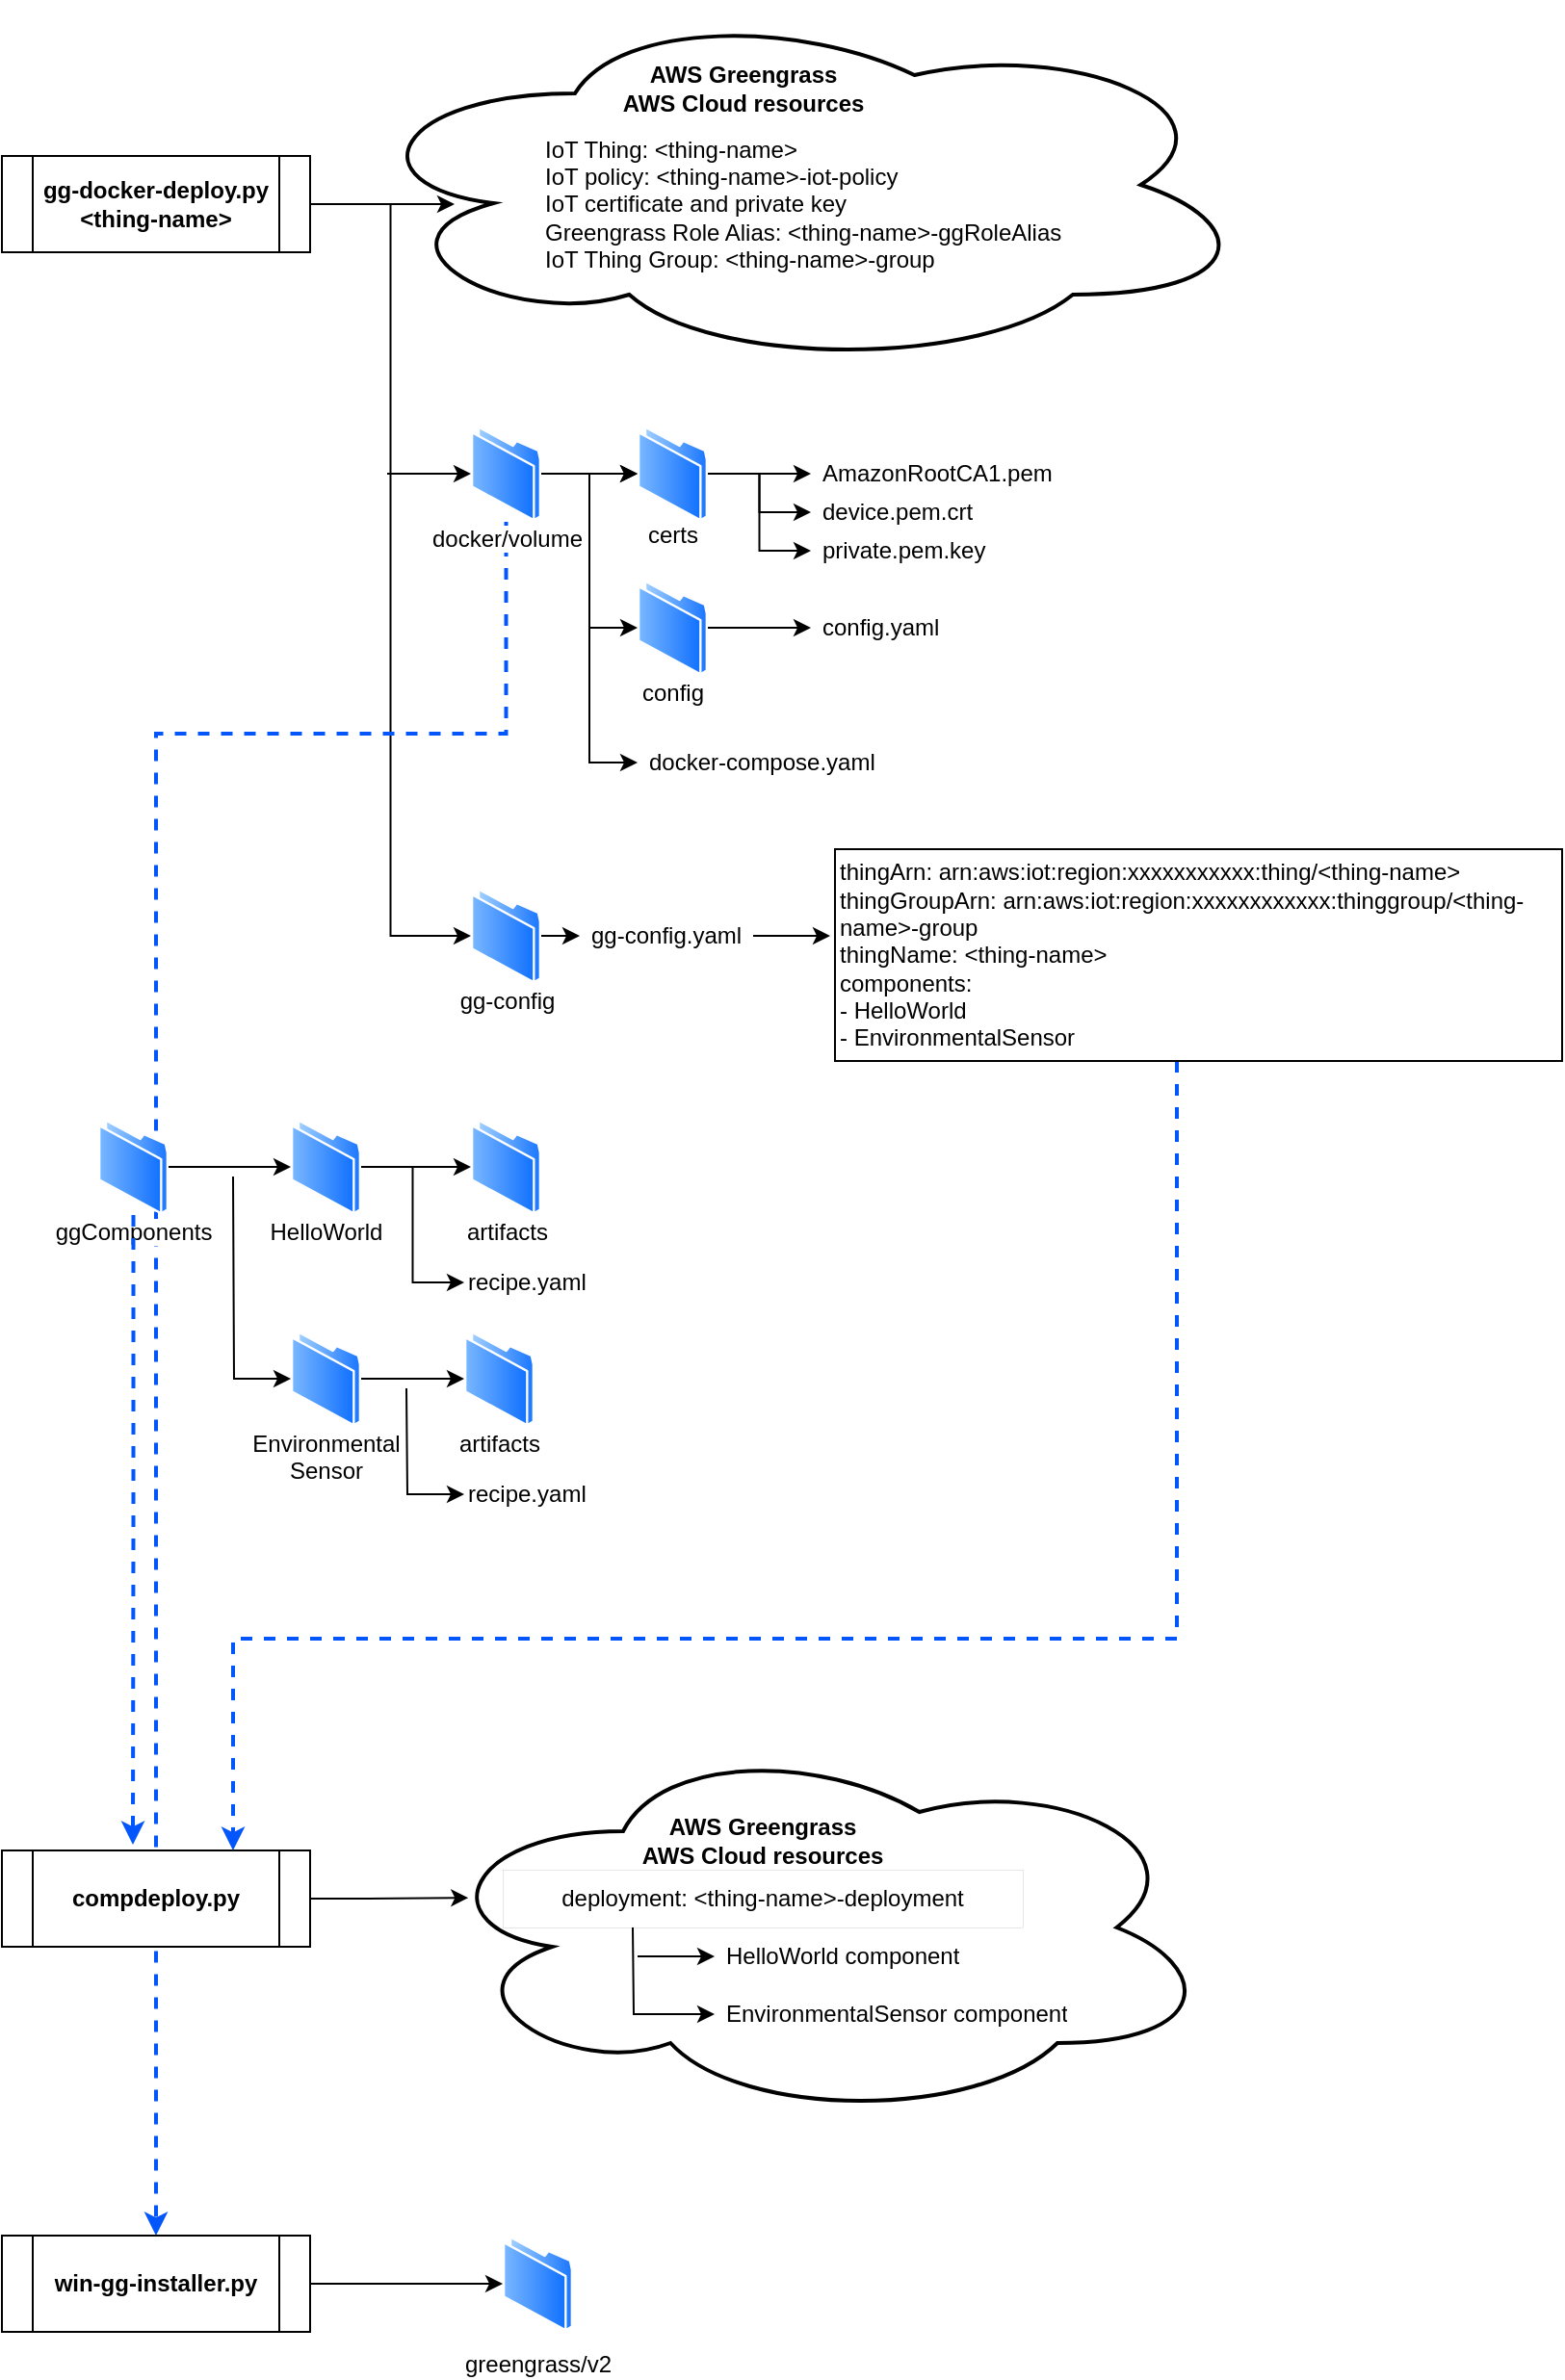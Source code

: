 <mxfile version="22.1.2" type="device">
  <diagram name="Page-1" id="dJvPkJ3aBwSKKIN_yhvv">
    <mxGraphModel dx="1108" dy="791" grid="1" gridSize="10" guides="1" tooltips="1" connect="1" arrows="1" fold="1" page="1" pageScale="1" pageWidth="850" pageHeight="1100" math="0" shadow="0">
      <root>
        <mxCell id="0" />
        <mxCell id="1" parent="0" />
        <mxCell id="PnWVxTnbmwIbQfKQJycc-25" style="edgeStyle=orthogonalEdgeStyle;rounded=0;orthogonalLoop=1;jettySize=auto;html=1;entryX=0;entryY=0.5;entryDx=0;entryDy=0;" edge="1" parent="1" source="PnWVxTnbmwIbQfKQJycc-1" target="PnWVxTnbmwIbQfKQJycc-24">
          <mxGeometry relative="1" as="geometry" />
        </mxCell>
        <mxCell id="PnWVxTnbmwIbQfKQJycc-1" value="&lt;b&gt;gg-docker-deploy.py&lt;br&gt;&amp;lt;thing-name&amp;gt;&lt;/b&gt;" style="shape=process;whiteSpace=wrap;html=1;backgroundOutline=1;" vertex="1" parent="1">
          <mxGeometry x="30" y="100" width="160" height="50" as="geometry" />
        </mxCell>
        <mxCell id="PnWVxTnbmwIbQfKQJycc-6" style="edgeStyle=orthogonalEdgeStyle;rounded=0;orthogonalLoop=1;jettySize=auto;html=1;exitX=1;exitY=0.5;exitDx=0;exitDy=0;" edge="1" parent="1" source="PnWVxTnbmwIbQfKQJycc-1">
          <mxGeometry relative="1" as="geometry">
            <mxPoint x="265" y="125" as="targetPoint" />
          </mxGeometry>
        </mxCell>
        <mxCell id="PnWVxTnbmwIbQfKQJycc-9" value="" style="ellipse;shape=cloud;whiteSpace=wrap;html=1;align=left;strokeWidth=2;" vertex="1" parent="1">
          <mxGeometry x="210" y="20" width="470" height="190" as="geometry" />
        </mxCell>
        <mxCell id="PnWVxTnbmwIbQfKQJycc-10" value="IoT Thing: &amp;lt;thing-name&amp;gt;&lt;br&gt;IoT policy: &amp;lt;thing-name&amp;gt;-iot-policy&lt;br&gt;IoT certificate and private key&lt;br&gt;Greengrass Role Alias: &amp;lt;thing-name&amp;gt;-ggRoleAlias&lt;br&gt;IoT Thing Group: &amp;lt;thing-name&amp;gt;-group" style="text;html=1;strokeColor=none;fillColor=none;align=left;verticalAlign=middle;whiteSpace=wrap;rounded=0;" vertex="1" parent="1">
          <mxGeometry x="310" y="110" width="330" height="30" as="geometry" />
        </mxCell>
        <mxCell id="PnWVxTnbmwIbQfKQJycc-13" value="AWS Greengrass&lt;br&gt;AWS Cloud resources" style="text;html=1;strokeColor=none;fillColor=none;align=center;verticalAlign=middle;whiteSpace=wrap;rounded=0;fontStyle=1" vertex="1" parent="1">
          <mxGeometry x="350" y="50" width="130" height="30" as="geometry" />
        </mxCell>
        <mxCell id="PnWVxTnbmwIbQfKQJycc-19" style="edgeStyle=orthogonalEdgeStyle;rounded=0;orthogonalLoop=1;jettySize=auto;html=1;entryX=0;entryY=0.5;entryDx=0;entryDy=0;" edge="1" parent="1" source="PnWVxTnbmwIbQfKQJycc-15" target="PnWVxTnbmwIbQfKQJycc-18">
          <mxGeometry relative="1" as="geometry" />
        </mxCell>
        <mxCell id="PnWVxTnbmwIbQfKQJycc-21" style="edgeStyle=orthogonalEdgeStyle;rounded=0;orthogonalLoop=1;jettySize=auto;html=1;entryX=0;entryY=0.5;entryDx=0;entryDy=0;" edge="1" parent="1" source="PnWVxTnbmwIbQfKQJycc-15" target="PnWVxTnbmwIbQfKQJycc-20">
          <mxGeometry relative="1" as="geometry" />
        </mxCell>
        <mxCell id="PnWVxTnbmwIbQfKQJycc-32" style="edgeStyle=orthogonalEdgeStyle;rounded=0;orthogonalLoop=1;jettySize=auto;html=1;startArrow=classic;startFill=1;endArrow=none;endFill=0;" edge="1" parent="1" source="PnWVxTnbmwIbQfKQJycc-15">
          <mxGeometry relative="1" as="geometry">
            <mxPoint x="230" y="265" as="targetPoint" />
          </mxGeometry>
        </mxCell>
        <mxCell id="PnWVxTnbmwIbQfKQJycc-43" value="" style="edgeStyle=orthogonalEdgeStyle;rounded=0;orthogonalLoop=1;jettySize=auto;html=1;" edge="1" parent="1" source="PnWVxTnbmwIbQfKQJycc-15" target="PnWVxTnbmwIbQfKQJycc-18">
          <mxGeometry relative="1" as="geometry" />
        </mxCell>
        <mxCell id="PnWVxTnbmwIbQfKQJycc-85" style="edgeStyle=orthogonalEdgeStyle;rounded=0;orthogonalLoop=1;jettySize=auto;html=1;dashed=1;strokeWidth=2;strokeColor=#0356FC;" edge="1" parent="1" source="PnWVxTnbmwIbQfKQJycc-15" target="PnWVxTnbmwIbQfKQJycc-64">
          <mxGeometry relative="1" as="geometry">
            <Array as="points">
              <mxPoint x="292" y="400" />
              <mxPoint x="110" y="400" />
            </Array>
          </mxGeometry>
        </mxCell>
        <mxCell id="PnWVxTnbmwIbQfKQJycc-15" value="docker/volume" style="image;aspect=fixed;perimeter=ellipsePerimeter;html=1;align=center;shadow=0;dashed=0;spacingTop=-5;image=img/lib/active_directory/folder.svg;" vertex="1" parent="1">
          <mxGeometry x="273.5" y="240" width="36.5" height="50" as="geometry" />
        </mxCell>
        <mxCell id="PnWVxTnbmwIbQfKQJycc-37" style="edgeStyle=orthogonalEdgeStyle;rounded=0;orthogonalLoop=1;jettySize=auto;html=1;" edge="1" parent="1" source="PnWVxTnbmwIbQfKQJycc-18" target="PnWVxTnbmwIbQfKQJycc-36">
          <mxGeometry relative="1" as="geometry" />
        </mxCell>
        <mxCell id="PnWVxTnbmwIbQfKQJycc-40" style="edgeStyle=orthogonalEdgeStyle;rounded=0;orthogonalLoop=1;jettySize=auto;html=1;exitX=1;exitY=0.5;exitDx=0;exitDy=0;entryX=0;entryY=0.5;entryDx=0;entryDy=0;" edge="1" parent="1" source="PnWVxTnbmwIbQfKQJycc-18" target="PnWVxTnbmwIbQfKQJycc-39">
          <mxGeometry relative="1" as="geometry" />
        </mxCell>
        <mxCell id="PnWVxTnbmwIbQfKQJycc-42" style="edgeStyle=orthogonalEdgeStyle;rounded=0;orthogonalLoop=1;jettySize=auto;html=1;exitX=1;exitY=0.5;exitDx=0;exitDy=0;entryX=0;entryY=0.5;entryDx=0;entryDy=0;" edge="1" parent="1" source="PnWVxTnbmwIbQfKQJycc-18" target="PnWVxTnbmwIbQfKQJycc-41">
          <mxGeometry relative="1" as="geometry" />
        </mxCell>
        <mxCell id="PnWVxTnbmwIbQfKQJycc-18" value="certs" style="image;aspect=fixed;perimeter=ellipsePerimeter;html=1;align=center;shadow=0;dashed=0;spacingTop=-7;image=img/lib/active_directory/folder.svg;" vertex="1" parent="1">
          <mxGeometry x="360" y="240" width="36.5" height="50" as="geometry" />
        </mxCell>
        <mxCell id="PnWVxTnbmwIbQfKQJycc-38" style="edgeStyle=orthogonalEdgeStyle;rounded=0;orthogonalLoop=1;jettySize=auto;html=1;" edge="1" parent="1" source="PnWVxTnbmwIbQfKQJycc-20" target="PnWVxTnbmwIbQfKQJycc-22">
          <mxGeometry relative="1" as="geometry" />
        </mxCell>
        <mxCell id="PnWVxTnbmwIbQfKQJycc-20" value="config" style="image;aspect=fixed;perimeter=ellipsePerimeter;html=1;align=center;shadow=0;dashed=0;spacingTop=-5;image=img/lib/active_directory/folder.svg;" vertex="1" parent="1">
          <mxGeometry x="360" y="320" width="36.5" height="50" as="geometry" />
        </mxCell>
        <mxCell id="PnWVxTnbmwIbQfKQJycc-22" value="config.yaml" style="text;strokeColor=none;fillColor=none;align=left;verticalAlign=middle;spacingLeft=4;spacingRight=4;overflow=hidden;points=[[0,0.5],[1,0.5]];portConstraint=eastwest;rotatable=0;whiteSpace=wrap;html=1;" vertex="1" parent="1">
          <mxGeometry x="450" y="330" width="80" height="30" as="geometry" />
        </mxCell>
        <mxCell id="PnWVxTnbmwIbQfKQJycc-46" style="edgeStyle=orthogonalEdgeStyle;rounded=0;orthogonalLoop=1;jettySize=auto;html=1;exitX=1;exitY=0.5;exitDx=0;exitDy=0;entryX=0;entryY=0.5;entryDx=0;entryDy=0;" edge="1" parent="1" source="PnWVxTnbmwIbQfKQJycc-24" target="PnWVxTnbmwIbQfKQJycc-45">
          <mxGeometry relative="1" as="geometry" />
        </mxCell>
        <mxCell id="PnWVxTnbmwIbQfKQJycc-24" value="gg-config" style="image;aspect=fixed;perimeter=ellipsePerimeter;html=1;align=center;shadow=0;dashed=0;spacingTop=-5;image=img/lib/active_directory/folder.svg;" vertex="1" parent="1">
          <mxGeometry x="273.5" y="480" width="36.5" height="50" as="geometry" />
        </mxCell>
        <mxCell id="PnWVxTnbmwIbQfKQJycc-33" value="docker-compose.yaml" style="text;strokeColor=none;fillColor=none;align=left;verticalAlign=middle;spacingLeft=4;spacingRight=4;overflow=hidden;points=[[0,0.5],[1,0.5]];portConstraint=eastwest;rotatable=0;whiteSpace=wrap;html=1;" vertex="1" parent="1">
          <mxGeometry x="360" y="400" width="150" height="30" as="geometry" />
        </mxCell>
        <mxCell id="PnWVxTnbmwIbQfKQJycc-35" value="" style="endArrow=classic;html=1;rounded=0;entryX=0;entryY=0.5;entryDx=0;entryDy=0;" edge="1" parent="1" target="PnWVxTnbmwIbQfKQJycc-33">
          <mxGeometry width="50" height="50" relative="1" as="geometry">
            <mxPoint x="335" y="344" as="sourcePoint" />
            <mxPoint x="450" y="310" as="targetPoint" />
            <Array as="points">
              <mxPoint x="335" y="415" />
            </Array>
          </mxGeometry>
        </mxCell>
        <mxCell id="PnWVxTnbmwIbQfKQJycc-36" value="AmazonRootCA1.pem" style="text;strokeColor=none;fillColor=none;align=left;verticalAlign=middle;spacingLeft=4;spacingRight=4;overflow=hidden;points=[[0,0.5],[1,0.5]];portConstraint=eastwest;rotatable=0;whiteSpace=wrap;html=1;" vertex="1" parent="1">
          <mxGeometry x="450" y="250" width="145" height="30" as="geometry" />
        </mxCell>
        <mxCell id="PnWVxTnbmwIbQfKQJycc-39" value="device.pem.crt" style="text;strokeColor=none;fillColor=none;align=left;verticalAlign=middle;spacingLeft=4;spacingRight=4;overflow=hidden;points=[[0,0.5],[1,0.5]];portConstraint=eastwest;rotatable=0;whiteSpace=wrap;html=1;" vertex="1" parent="1">
          <mxGeometry x="450" y="270" width="145" height="30" as="geometry" />
        </mxCell>
        <mxCell id="PnWVxTnbmwIbQfKQJycc-41" value="private.pem.key" style="text;strokeColor=none;fillColor=none;align=left;verticalAlign=middle;spacingLeft=4;spacingRight=4;overflow=hidden;points=[[0,0.5],[1,0.5]];portConstraint=eastwest;rotatable=0;whiteSpace=wrap;html=1;" vertex="1" parent="1">
          <mxGeometry x="450" y="290" width="145" height="30" as="geometry" />
        </mxCell>
        <mxCell id="PnWVxTnbmwIbQfKQJycc-47" style="edgeStyle=orthogonalEdgeStyle;rounded=0;orthogonalLoop=1;jettySize=auto;html=1;exitX=1;exitY=0.5;exitDx=0;exitDy=0;" edge="1" parent="1" source="PnWVxTnbmwIbQfKQJycc-45">
          <mxGeometry relative="1" as="geometry">
            <mxPoint x="460" y="505" as="targetPoint" />
          </mxGeometry>
        </mxCell>
        <mxCell id="PnWVxTnbmwIbQfKQJycc-45" value="gg-config.yaml" style="text;strokeColor=none;fillColor=none;align=left;verticalAlign=middle;spacingLeft=4;spacingRight=4;overflow=hidden;points=[[0,0.5],[1,0.5]];portConstraint=eastwest;rotatable=0;whiteSpace=wrap;html=1;" vertex="1" parent="1">
          <mxGeometry x="330" y="490" width="90" height="30" as="geometry" />
        </mxCell>
        <mxCell id="PnWVxTnbmwIbQfKQJycc-48" value="&lt;b&gt;compdeploy.py&lt;/b&gt;" style="shape=process;whiteSpace=wrap;html=1;backgroundOutline=1;" vertex="1" parent="1">
          <mxGeometry x="30" y="980" width="160" height="50" as="geometry" />
        </mxCell>
        <mxCell id="PnWVxTnbmwIbQfKQJycc-81" style="edgeStyle=orthogonalEdgeStyle;rounded=0;orthogonalLoop=1;jettySize=auto;html=1;entryX=0.75;entryY=0;entryDx=0;entryDy=0;strokeColor=#0356fc;strokeWidth=2;shadow=0;dashed=1;" edge="1" parent="1" source="PnWVxTnbmwIbQfKQJycc-51" target="PnWVxTnbmwIbQfKQJycc-48">
          <mxGeometry relative="1" as="geometry">
            <Array as="points">
              <mxPoint x="640" y="870" />
              <mxPoint x="150" y="870" />
            </Array>
          </mxGeometry>
        </mxCell>
        <mxCell id="PnWVxTnbmwIbQfKQJycc-51" value="thingArn: arn:aws:iot:region:xxxxxxxxxxx:thing/&amp;lt;thing-name&amp;gt;&lt;br style=&quot;border-color: var(--border-color);&quot;&gt;thingGroupArn: arn:aws:iot:region:xxxxxxxxxxxx:thinggroup/&amp;lt;thing-name&amp;gt;-group&lt;br style=&quot;border-color: var(--border-color);&quot;&gt;thingName: &amp;lt;thing-name&amp;gt;&lt;br style=&quot;border-color: var(--border-color);&quot;&gt;components:&lt;br style=&quot;border-color: var(--border-color);&quot;&gt;- HelloWorld&lt;br style=&quot;border-color: var(--border-color);&quot;&gt;- EnvironmentalSensor" style="rounded=0;whiteSpace=wrap;html=1;align=left;" vertex="1" parent="1">
          <mxGeometry x="462.5" y="460" width="377.5" height="110" as="geometry" />
        </mxCell>
        <mxCell id="PnWVxTnbmwIbQfKQJycc-55" value="" style="ellipse;shape=cloud;whiteSpace=wrap;html=1;strokeWidth=2;" vertex="1" parent="1">
          <mxGeometry x="250" y="920" width="410" height="200" as="geometry" />
        </mxCell>
        <mxCell id="PnWVxTnbmwIbQfKQJycc-56" value="deployment: &amp;lt;thing-name&amp;gt;-deployment" style="text;html=1;strokeColor=default;fillColor=none;align=center;verticalAlign=middle;whiteSpace=wrap;rounded=0;strokeWidth=0;" vertex="1" parent="1">
          <mxGeometry x="290" y="990" width="270" height="30" as="geometry" />
        </mxCell>
        <mxCell id="PnWVxTnbmwIbQfKQJycc-57" value="HelloWorld component" style="text;strokeColor=none;fillColor=none;align=left;verticalAlign=middle;spacingLeft=4;spacingRight=4;overflow=hidden;points=[[0,0.5],[1,0.5]];portConstraint=eastwest;rotatable=0;whiteSpace=wrap;html=1;" vertex="1" parent="1">
          <mxGeometry x="400" y="1020" width="150" height="30" as="geometry" />
        </mxCell>
        <mxCell id="PnWVxTnbmwIbQfKQJycc-58" value="EnvironmentalSensor component" style="text;strokeColor=none;fillColor=none;align=left;verticalAlign=middle;spacingLeft=4;spacingRight=4;overflow=hidden;points=[[0,0.5],[1,0.5]];portConstraint=eastwest;rotatable=0;whiteSpace=wrap;html=1;" vertex="1" parent="1">
          <mxGeometry x="400" y="1050" width="210" height="30" as="geometry" />
        </mxCell>
        <mxCell id="PnWVxTnbmwIbQfKQJycc-59" value="AWS Greengrass&lt;br&gt;AWS Cloud resources" style="text;html=1;strokeColor=none;fillColor=none;align=center;verticalAlign=middle;whiteSpace=wrap;rounded=0;fontStyle=1" vertex="1" parent="1">
          <mxGeometry x="360" y="960" width="130" height="30" as="geometry" />
        </mxCell>
        <mxCell id="PnWVxTnbmwIbQfKQJycc-60" value="" style="endArrow=classic;html=1;rounded=0;entryX=0;entryY=0.5;entryDx=0;entryDy=0;exitX=0.25;exitY=1;exitDx=0;exitDy=0;" edge="1" parent="1" source="PnWVxTnbmwIbQfKQJycc-56" target="PnWVxTnbmwIbQfKQJycc-58">
          <mxGeometry width="50" height="50" relative="1" as="geometry">
            <mxPoint x="370" y="1009" as="sourcePoint" />
            <mxPoint x="395" y="1080" as="targetPoint" />
            <Array as="points">
              <mxPoint x="358" y="1065" />
            </Array>
          </mxGeometry>
        </mxCell>
        <mxCell id="PnWVxTnbmwIbQfKQJycc-62" value="" style="endArrow=classic;html=1;rounded=0;entryX=0;entryY=0.5;entryDx=0;entryDy=0;" edge="1" parent="1" target="PnWVxTnbmwIbQfKQJycc-57">
          <mxGeometry width="50" height="50" relative="1" as="geometry">
            <mxPoint x="360" y="1035" as="sourcePoint" />
            <mxPoint x="410" y="990" as="targetPoint" />
          </mxGeometry>
        </mxCell>
        <mxCell id="PnWVxTnbmwIbQfKQJycc-63" style="edgeStyle=orthogonalEdgeStyle;rounded=0;orthogonalLoop=1;jettySize=auto;html=1;entryX=0.054;entryY=0.423;entryDx=0;entryDy=0;entryPerimeter=0;" edge="1" parent="1" source="PnWVxTnbmwIbQfKQJycc-48" target="PnWVxTnbmwIbQfKQJycc-55">
          <mxGeometry relative="1" as="geometry" />
        </mxCell>
        <mxCell id="PnWVxTnbmwIbQfKQJycc-87" style="edgeStyle=orthogonalEdgeStyle;rounded=0;orthogonalLoop=1;jettySize=auto;html=1;exitX=1;exitY=0.5;exitDx=0;exitDy=0;" edge="1" parent="1" source="PnWVxTnbmwIbQfKQJycc-64" target="PnWVxTnbmwIbQfKQJycc-86">
          <mxGeometry relative="1" as="geometry" />
        </mxCell>
        <mxCell id="PnWVxTnbmwIbQfKQJycc-64" value="&lt;b&gt;win-gg-installer.py&lt;/b&gt;" style="shape=process;whiteSpace=wrap;html=1;backgroundOutline=1;" vertex="1" parent="1">
          <mxGeometry x="30" y="1180" width="160" height="50" as="geometry" />
        </mxCell>
        <mxCell id="PnWVxTnbmwIbQfKQJycc-67" style="edgeStyle=orthogonalEdgeStyle;rounded=0;orthogonalLoop=1;jettySize=auto;html=1;entryX=0;entryY=0.5;entryDx=0;entryDy=0;" edge="1" parent="1" source="PnWVxTnbmwIbQfKQJycc-65" target="PnWVxTnbmwIbQfKQJycc-66">
          <mxGeometry relative="1" as="geometry" />
        </mxCell>
        <mxCell id="PnWVxTnbmwIbQfKQJycc-65" value="ggComponents" style="image;aspect=fixed;perimeter=ellipsePerimeter;html=1;align=center;shadow=0;dashed=0;spacingTop=-5;image=img/lib/active_directory/folder.svg;" vertex="1" parent="1">
          <mxGeometry x="80" y="600" width="36.5" height="50" as="geometry" />
        </mxCell>
        <mxCell id="PnWVxTnbmwIbQfKQJycc-69" style="edgeStyle=orthogonalEdgeStyle;rounded=0;orthogonalLoop=1;jettySize=auto;html=1;exitX=1;exitY=0.5;exitDx=0;exitDy=0;entryX=0;entryY=0.5;entryDx=0;entryDy=0;" edge="1" parent="1" source="PnWVxTnbmwIbQfKQJycc-66" target="PnWVxTnbmwIbQfKQJycc-68">
          <mxGeometry relative="1" as="geometry" />
        </mxCell>
        <mxCell id="PnWVxTnbmwIbQfKQJycc-72" style="edgeStyle=orthogonalEdgeStyle;rounded=0;orthogonalLoop=1;jettySize=auto;html=1;exitX=1;exitY=0.5;exitDx=0;exitDy=0;entryX=0;entryY=0.5;entryDx=0;entryDy=0;" edge="1" parent="1" source="PnWVxTnbmwIbQfKQJycc-66" target="PnWVxTnbmwIbQfKQJycc-70">
          <mxGeometry relative="1" as="geometry" />
        </mxCell>
        <mxCell id="PnWVxTnbmwIbQfKQJycc-66" value="HelloWorld" style="image;aspect=fixed;perimeter=ellipsePerimeter;html=1;align=center;shadow=0;dashed=0;spacingTop=-5;image=img/lib/active_directory/folder.svg;" vertex="1" parent="1">
          <mxGeometry x="180" y="600" width="36.5" height="50" as="geometry" />
        </mxCell>
        <mxCell id="PnWVxTnbmwIbQfKQJycc-68" value="artifacts" style="image;aspect=fixed;perimeter=ellipsePerimeter;html=1;align=center;shadow=0;dashed=0;spacingTop=-5;image=img/lib/active_directory/folder.svg;" vertex="1" parent="1">
          <mxGeometry x="273.5" y="600" width="36.5" height="50" as="geometry" />
        </mxCell>
        <mxCell id="PnWVxTnbmwIbQfKQJycc-70" value="recipe.yaml" style="text;strokeColor=none;fillColor=none;align=left;verticalAlign=middle;spacingLeft=0;spacingRight=4;overflow=hidden;points=[[0,0.5],[1,0.5]];portConstraint=eastwest;rotatable=0;whiteSpace=wrap;html=1;" vertex="1" parent="1">
          <mxGeometry x="270" y="670" width="90" height="30" as="geometry" />
        </mxCell>
        <mxCell id="PnWVxTnbmwIbQfKQJycc-77" style="edgeStyle=orthogonalEdgeStyle;rounded=0;orthogonalLoop=1;jettySize=auto;html=1;exitX=1;exitY=0.5;exitDx=0;exitDy=0;" edge="1" parent="1" source="PnWVxTnbmwIbQfKQJycc-74" target="PnWVxTnbmwIbQfKQJycc-75">
          <mxGeometry relative="1" as="geometry" />
        </mxCell>
        <mxCell id="PnWVxTnbmwIbQfKQJycc-78" style="edgeStyle=orthogonalEdgeStyle;rounded=0;orthogonalLoop=1;jettySize=auto;html=1;entryX=0;entryY=0.5;entryDx=0;entryDy=0;" edge="1" parent="1" target="PnWVxTnbmwIbQfKQJycc-76">
          <mxGeometry relative="1" as="geometry">
            <mxPoint x="240" y="740" as="sourcePoint" />
          </mxGeometry>
        </mxCell>
        <mxCell id="PnWVxTnbmwIbQfKQJycc-79" style="edgeStyle=orthogonalEdgeStyle;rounded=0;orthogonalLoop=1;jettySize=auto;html=1;startArrow=classic;startFill=1;endArrow=none;endFill=0;" edge="1" parent="1" source="PnWVxTnbmwIbQfKQJycc-74">
          <mxGeometry relative="1" as="geometry">
            <mxPoint x="150" y="630" as="targetPoint" />
          </mxGeometry>
        </mxCell>
        <mxCell id="PnWVxTnbmwIbQfKQJycc-74" value="Environmental&lt;br&gt;Sensor" style="image;aspect=fixed;perimeter=ellipsePerimeter;html=1;align=center;shadow=0;dashed=0;spacingTop=-5;image=img/lib/active_directory/folder.svg;" vertex="1" parent="1">
          <mxGeometry x="180" y="710" width="36.5" height="50" as="geometry" />
        </mxCell>
        <mxCell id="PnWVxTnbmwIbQfKQJycc-75" value="artifacts" style="image;aspect=fixed;perimeter=ellipsePerimeter;html=1;align=center;shadow=0;dashed=0;spacingTop=-5;image=img/lib/active_directory/folder.svg;" vertex="1" parent="1">
          <mxGeometry x="270" y="710" width="36.5" height="50" as="geometry" />
        </mxCell>
        <mxCell id="PnWVxTnbmwIbQfKQJycc-76" value="recipe.yaml" style="text;strokeColor=none;fillColor=none;align=left;verticalAlign=middle;spacingLeft=0;spacingRight=4;overflow=hidden;points=[[0,0.5],[1,0.5]];portConstraint=eastwest;rotatable=0;whiteSpace=wrap;html=1;" vertex="1" parent="1">
          <mxGeometry x="270" y="780" width="90" height="30" as="geometry" />
        </mxCell>
        <mxCell id="PnWVxTnbmwIbQfKQJycc-80" style="edgeStyle=orthogonalEdgeStyle;rounded=0;orthogonalLoop=1;jettySize=auto;html=1;entryX=0.425;entryY=-0.06;entryDx=0;entryDy=0;entryPerimeter=0;strokeColor=#0356FC;dashed=1;strokeWidth=2;" edge="1" parent="1" source="PnWVxTnbmwIbQfKQJycc-65" target="PnWVxTnbmwIbQfKQJycc-48">
          <mxGeometry relative="1" as="geometry" />
        </mxCell>
        <mxCell id="PnWVxTnbmwIbQfKQJycc-86" value="greengrass/v2" style="image;aspect=fixed;perimeter=ellipsePerimeter;html=1;align=center;shadow=0;dashed=0;spacingTop=3;image=img/lib/active_directory/folder.svg;" vertex="1" parent="1">
          <mxGeometry x="290" y="1180" width="36.5" height="50" as="geometry" />
        </mxCell>
      </root>
    </mxGraphModel>
  </diagram>
</mxfile>

